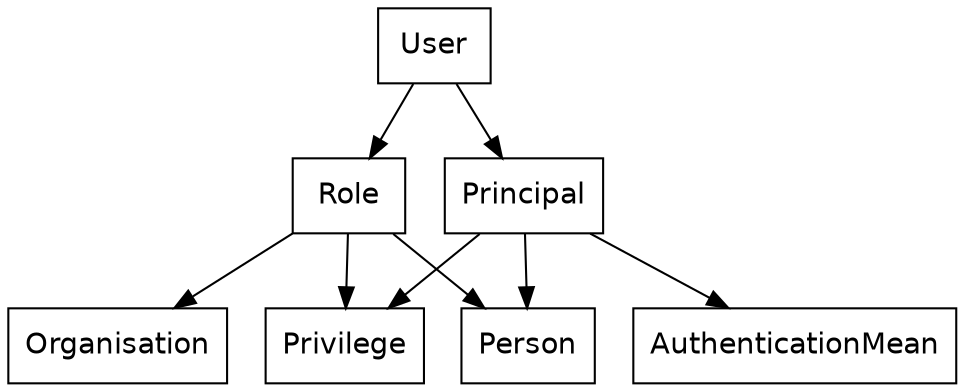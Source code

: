 digraph G {

  node [ shape="box", fontname="helvetica" ];

  "User" -> "Principal";
  "User" -> "Role";
  "Principal" -> "Privilege";
  "Principal" -> "Person";
  "Principal" -> "AuthenticationMean";
  "Role" -> "Person";
  "Role" -> "Organisation";
  "Role" -> "Privilege";
}